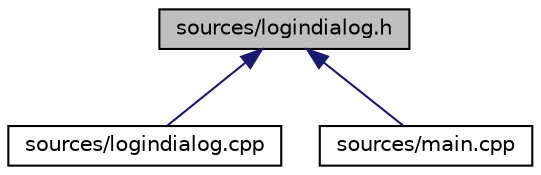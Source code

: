 digraph "sources/logindialog.h"
{
  edge [fontname="Helvetica",fontsize="10",labelfontname="Helvetica",labelfontsize="10"];
  node [fontname="Helvetica",fontsize="10",shape=record];
  Node3 [label="sources/logindialog.h",height=0.2,width=0.4,color="black", fillcolor="grey75", style="filled", fontcolor="black"];
  Node3 -> Node4 [dir="back",color="midnightblue",fontsize="10",style="solid"];
  Node4 [label="sources/logindialog.cpp",height=0.2,width=0.4,color="black", fillcolor="white", style="filled",URL="$logindialog_8cpp.html"];
  Node3 -> Node5 [dir="back",color="midnightblue",fontsize="10",style="solid"];
  Node5 [label="sources/main.cpp",height=0.2,width=0.4,color="black", fillcolor="white", style="filled",URL="$main_8cpp.html"];
}
